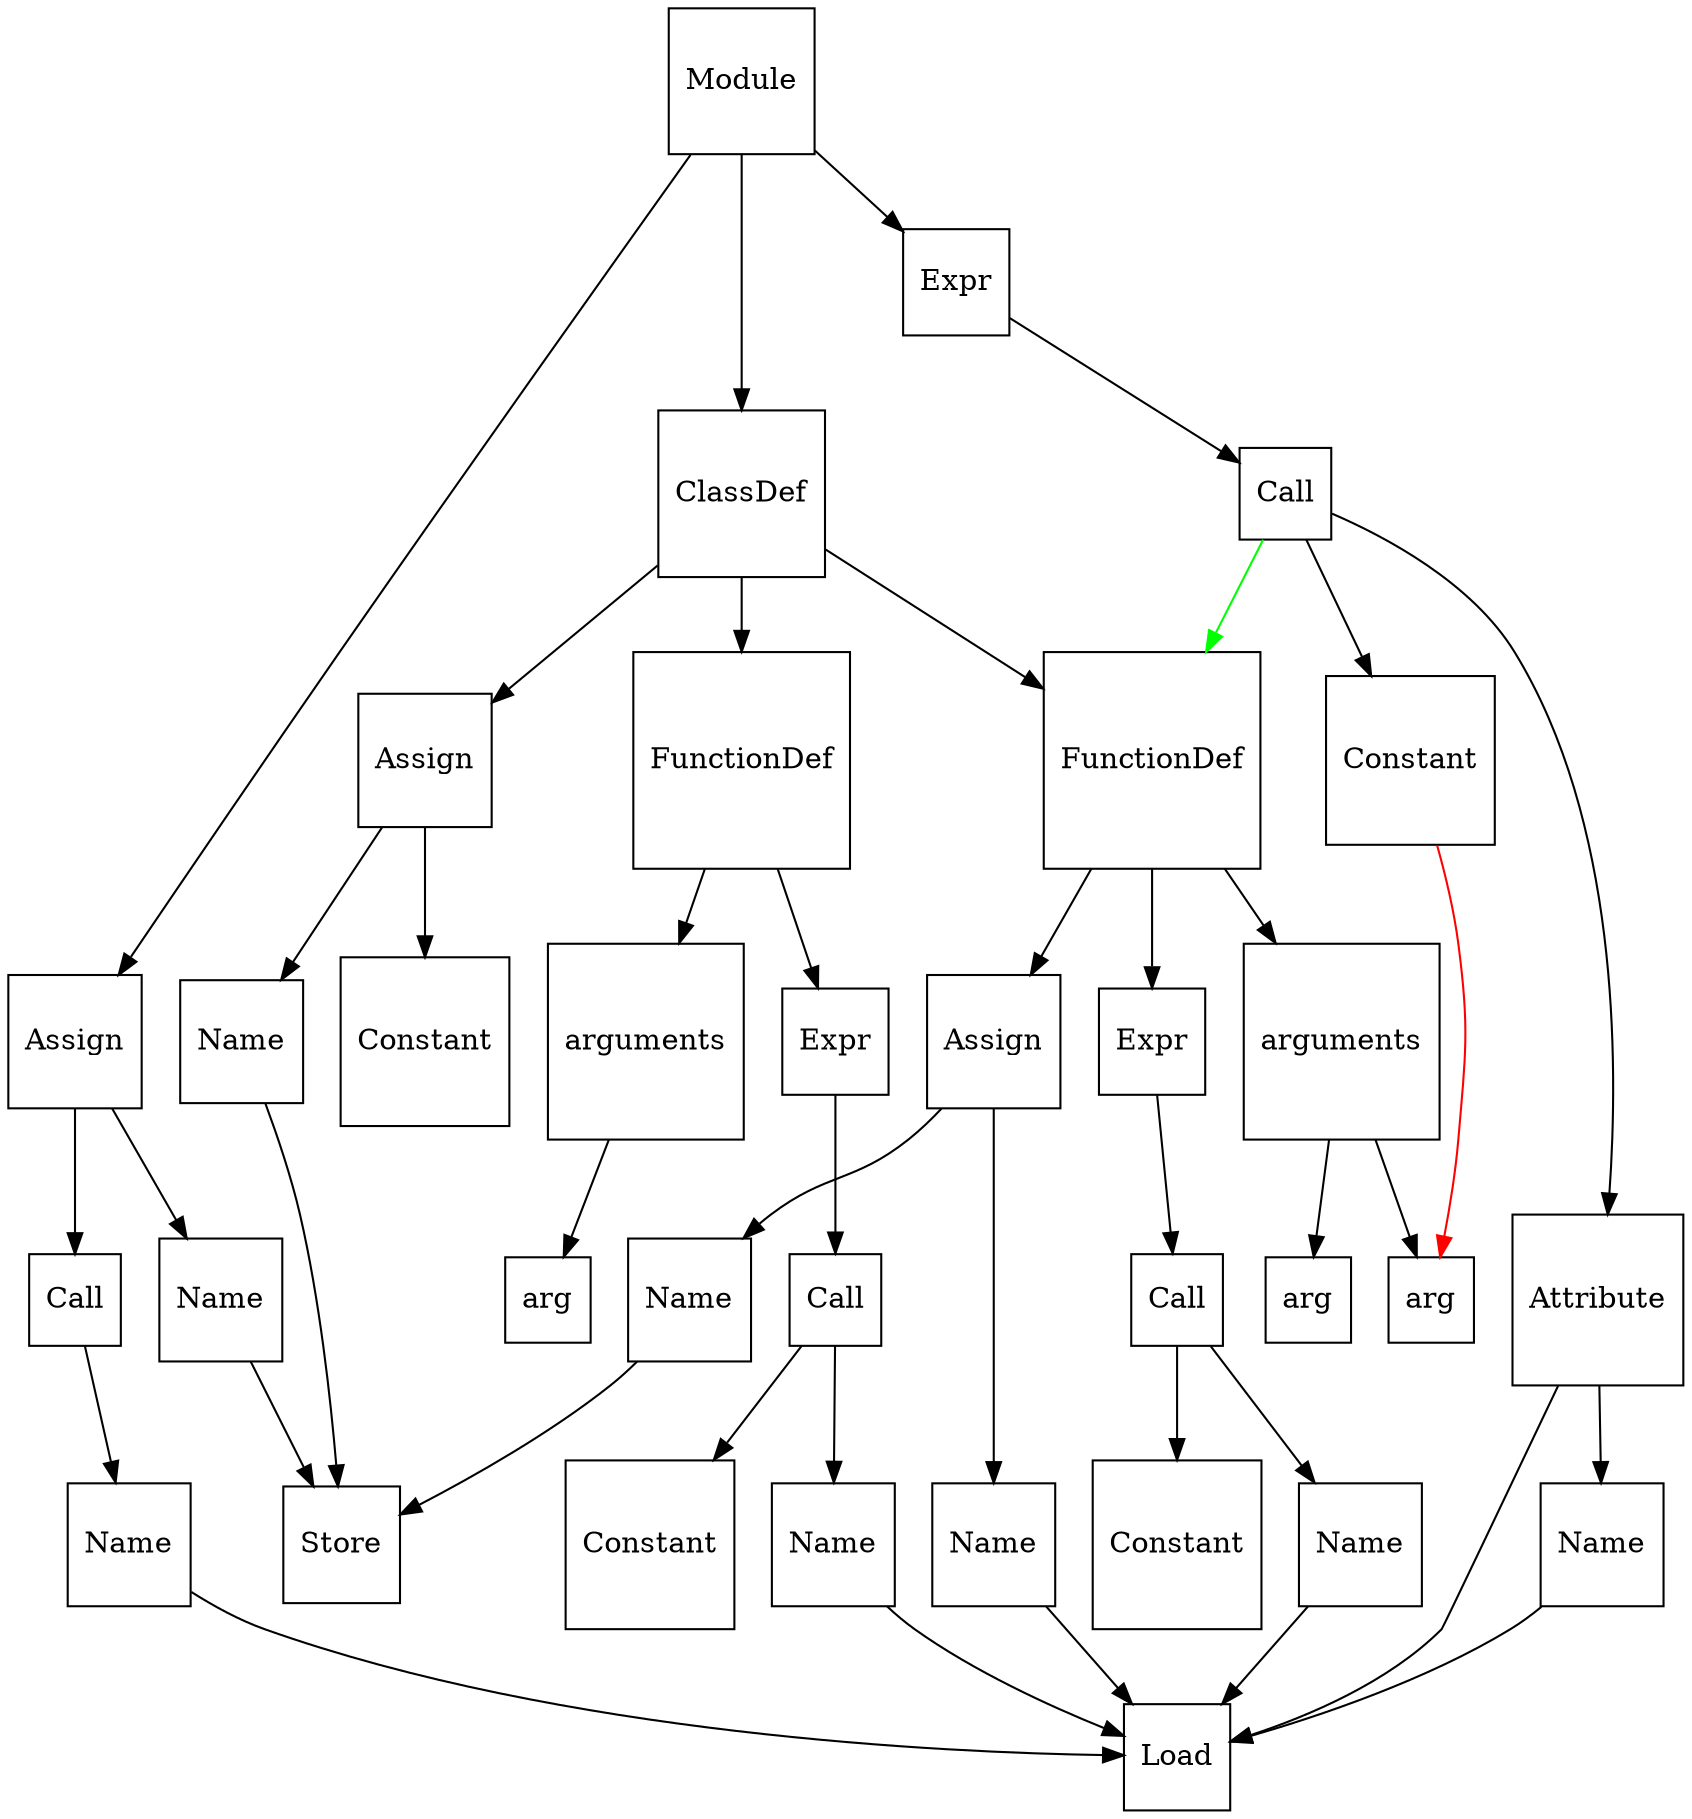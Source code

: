 digraph {
	graph [rankdir=TD]
	node [shape=square]
	3079035410688 [label=Module]
	3079035410640 [label=ClassDef]
	3079035410688 -> 3079035410640
	3079035410592 [label=Assign]
	3079035410640 -> 3079035410592
	3079035410544 [label=Name]
	3079035410592 -> 3079035410544
	3079027552128 [label=Store]
	3079035410544 -> 3079027552128
	3079035410496 [label=Constant]
	3079035410592 -> 3079035410496
	3079035410448 [label=FunctionDef]
	3079035410640 -> 3079035410448
	3079035410400 [label=arguments]
	3079035410448 -> 3079035410400
	3079035410352 [label=arg]
	3079035410400 -> 3079035410352
	3079035410304 [label=Expr]
	3079035410448 -> 3079035410304
	3079035410256 [label=Call]
	3079035410304 -> 3079035410256
	3079035410208 [label=Name]
	3079035410256 -> 3079035410208
	3079027552224 [label=Load]
	3079035410208 -> 3079027552224
	3079035410160 [label=Constant]
	3079035410256 -> 3079035410160
	3079035410112 [label=FunctionDef]
	3079035410640 -> 3079035410112
	3079035410064 [label=arguments]
	3079035410112 -> 3079035410064
	3079035410016 [label=arg]
	3079035410064 -> 3079035410016
	3079035409968 [label=arg]
	3079035410064 -> 3079035409968
	3079035409920 [label=Assign]
	3079035410112 -> 3079035409920
	3079035409872 [label=Name]
	3079035409920 -> 3079035409872
	3079027552128 [label=Store]
	3079035409872 -> 3079027552128
	3079035409824 [label=Name]
	3079035409920 -> 3079035409824
	3079027552224 [label=Load]
	3079035409824 -> 3079027552224
	3079035409776 [label=Expr]
	3079035410112 -> 3079035409776
	3079035409728 [label=Call]
	3079035409776 -> 3079035409728
	3079035409680 [label=Name]
	3079035409728 -> 3079035409680
	3079027552224 [label=Load]
	3079035409680 -> 3079027552224
	3079035409632 [label=Constant]
	3079035409728 -> 3079035409632
	3079035409584 [label=Assign]
	3079035410688 -> 3079035409584
	3079035409536 [label=Name]
	3079035409584 -> 3079035409536
	3079027552128 [label=Store]
	3079035409536 -> 3079027552128
	3079035409488 [label=Call]
	3079035409584 -> 3079035409488
	3079035409440 [label=Name]
	3079035409488 -> 3079035409440
	3079027552224 [label=Load]
	3079035409440 -> 3079027552224
	3079035409392 [label=Expr]
	3079035410688 -> 3079035409392
	3079035409344 [label=Call]
	3079035409392 -> 3079035409344
	3079035409344 -> 3079035410112 [color=green]
	3079035409200 -> 3079035410016 [color=red]
	3079035409296 [label=Attribute]
	3079035409344 -> 3079035409296
	3079035409248 [label=Name]
	3079035409296 -> 3079035409248
	3079027552224 [label=Load]
	3079035409248 -> 3079027552224
	3079027552224 [label=Load]
	3079035409296 -> 3079027552224
	3079035409200 [label=Constant]
	3079035409344 -> 3079035409200
}
